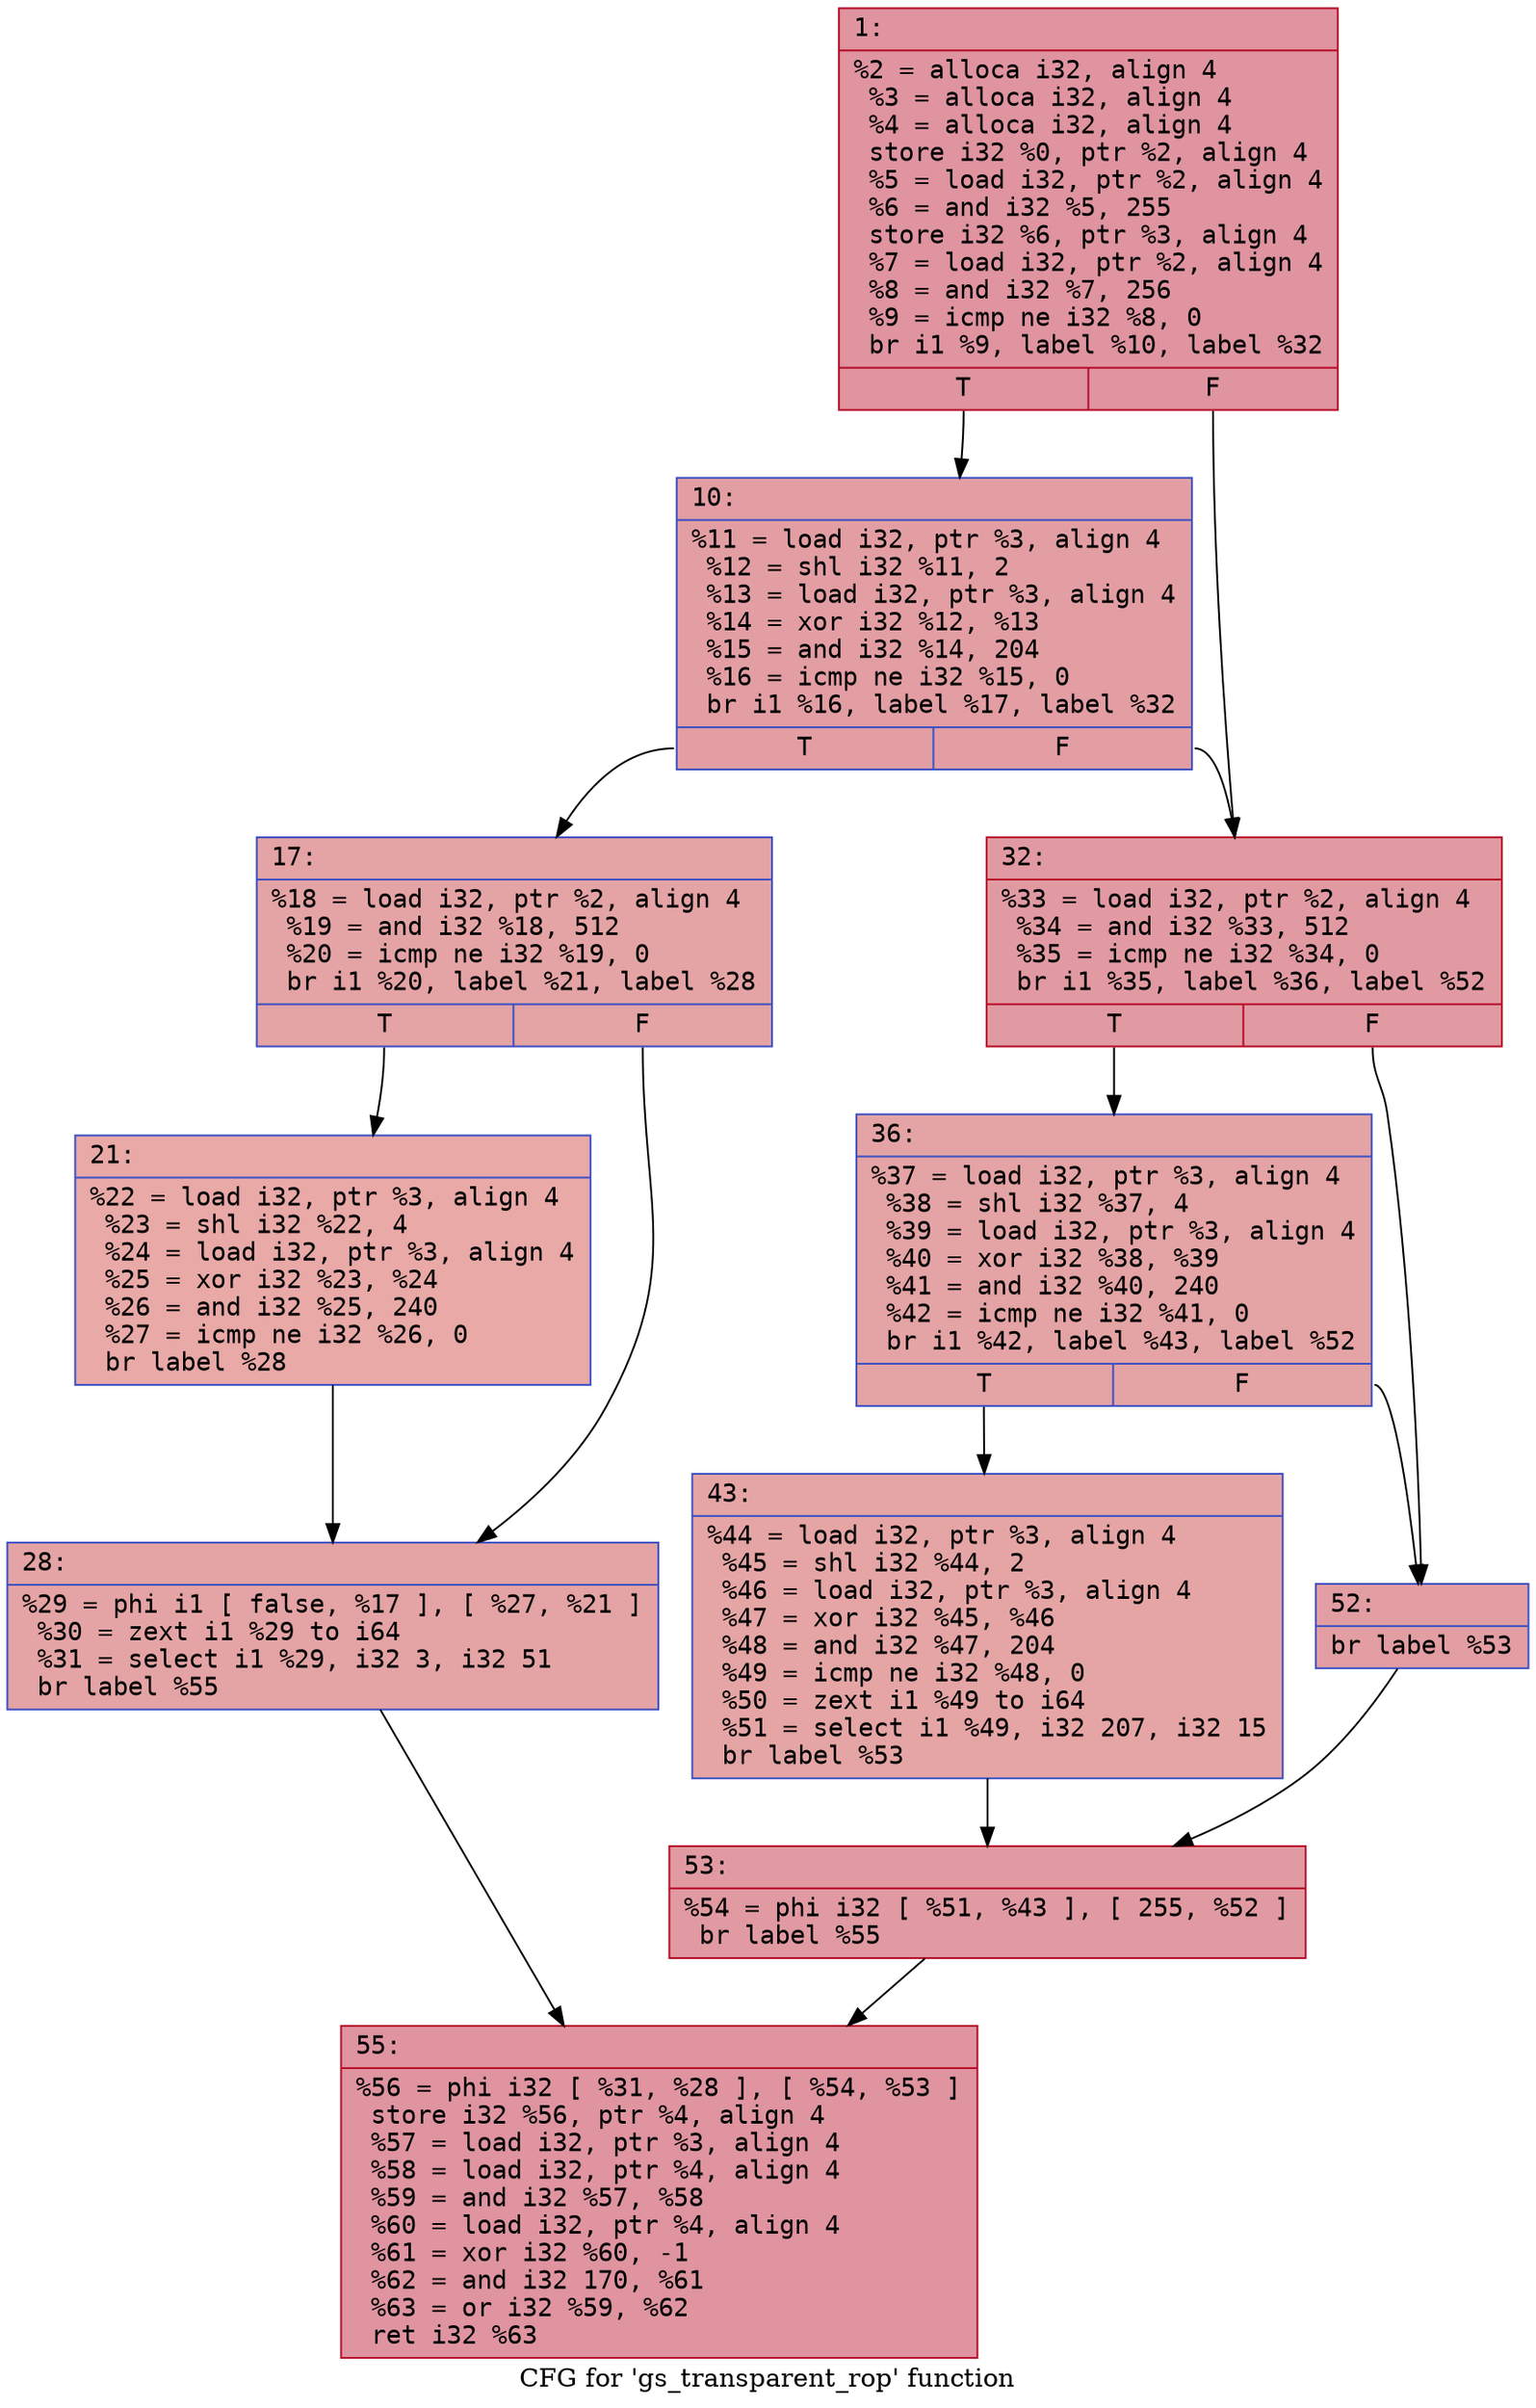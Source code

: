 digraph "CFG for 'gs_transparent_rop' function" {
	label="CFG for 'gs_transparent_rop' function";

	Node0x600001f0e170 [shape=record,color="#b70d28ff", style=filled, fillcolor="#b70d2870" fontname="Courier",label="{1:\l|  %2 = alloca i32, align 4\l  %3 = alloca i32, align 4\l  %4 = alloca i32, align 4\l  store i32 %0, ptr %2, align 4\l  %5 = load i32, ptr %2, align 4\l  %6 = and i32 %5, 255\l  store i32 %6, ptr %3, align 4\l  %7 = load i32, ptr %2, align 4\l  %8 = and i32 %7, 256\l  %9 = icmp ne i32 %8, 0\l  br i1 %9, label %10, label %32\l|{<s0>T|<s1>F}}"];
	Node0x600001f0e170:s0 -> Node0x600001f0e300[tooltip="1 -> 10\nProbability 50.00%" ];
	Node0x600001f0e170:s1 -> Node0x600001f0e440[tooltip="1 -> 32\nProbability 50.00%" ];
	Node0x600001f0e300 [shape=record,color="#3d50c3ff", style=filled, fillcolor="#be242e70" fontname="Courier",label="{10:\l|  %11 = load i32, ptr %3, align 4\l  %12 = shl i32 %11, 2\l  %13 = load i32, ptr %3, align 4\l  %14 = xor i32 %12, %13\l  %15 = and i32 %14, 204\l  %16 = icmp ne i32 %15, 0\l  br i1 %16, label %17, label %32\l|{<s0>T|<s1>F}}"];
	Node0x600001f0e300:s0 -> Node0x600001f0e350[tooltip="10 -> 17\nProbability 62.50%" ];
	Node0x600001f0e300:s1 -> Node0x600001f0e440[tooltip="10 -> 32\nProbability 37.50%" ];
	Node0x600001f0e350 [shape=record,color="#3d50c3ff", style=filled, fillcolor="#c32e3170" fontname="Courier",label="{17:\l|  %18 = load i32, ptr %2, align 4\l  %19 = and i32 %18, 512\l  %20 = icmp ne i32 %19, 0\l  br i1 %20, label %21, label %28\l|{<s0>T|<s1>F}}"];
	Node0x600001f0e350:s0 -> Node0x600001f0e3a0[tooltip="17 -> 21\nProbability 50.00%" ];
	Node0x600001f0e350:s1 -> Node0x600001f0e3f0[tooltip="17 -> 28\nProbability 50.00%" ];
	Node0x600001f0e3a0 [shape=record,color="#3d50c3ff", style=filled, fillcolor="#ca3b3770" fontname="Courier",label="{21:\l|  %22 = load i32, ptr %3, align 4\l  %23 = shl i32 %22, 4\l  %24 = load i32, ptr %3, align 4\l  %25 = xor i32 %23, %24\l  %26 = and i32 %25, 240\l  %27 = icmp ne i32 %26, 0\l  br label %28\l}"];
	Node0x600001f0e3a0 -> Node0x600001f0e3f0[tooltip="21 -> 28\nProbability 100.00%" ];
	Node0x600001f0e3f0 [shape=record,color="#3d50c3ff", style=filled, fillcolor="#c32e3170" fontname="Courier",label="{28:\l|  %29 = phi i1 [ false, %17 ], [ %27, %21 ]\l  %30 = zext i1 %29 to i64\l  %31 = select i1 %29, i32 3, i32 51\l  br label %55\l}"];
	Node0x600001f0e3f0 -> Node0x600001f0e5d0[tooltip="28 -> 55\nProbability 100.00%" ];
	Node0x600001f0e440 [shape=record,color="#b70d28ff", style=filled, fillcolor="#bb1b2c70" fontname="Courier",label="{32:\l|  %33 = load i32, ptr %2, align 4\l  %34 = and i32 %33, 512\l  %35 = icmp ne i32 %34, 0\l  br i1 %35, label %36, label %52\l|{<s0>T|<s1>F}}"];
	Node0x600001f0e440:s0 -> Node0x600001f0e490[tooltip="32 -> 36\nProbability 50.00%" ];
	Node0x600001f0e440:s1 -> Node0x600001f0e530[tooltip="32 -> 52\nProbability 50.00%" ];
	Node0x600001f0e490 [shape=record,color="#3d50c3ff", style=filled, fillcolor="#c32e3170" fontname="Courier",label="{36:\l|  %37 = load i32, ptr %3, align 4\l  %38 = shl i32 %37, 4\l  %39 = load i32, ptr %3, align 4\l  %40 = xor i32 %38, %39\l  %41 = and i32 %40, 240\l  %42 = icmp ne i32 %41, 0\l  br i1 %42, label %43, label %52\l|{<s0>T|<s1>F}}"];
	Node0x600001f0e490:s0 -> Node0x600001f0e4e0[tooltip="36 -> 43\nProbability 62.50%" ];
	Node0x600001f0e490:s1 -> Node0x600001f0e530[tooltip="36 -> 52\nProbability 37.50%" ];
	Node0x600001f0e4e0 [shape=record,color="#3d50c3ff", style=filled, fillcolor="#c5333470" fontname="Courier",label="{43:\l|  %44 = load i32, ptr %3, align 4\l  %45 = shl i32 %44, 2\l  %46 = load i32, ptr %3, align 4\l  %47 = xor i32 %45, %46\l  %48 = and i32 %47, 204\l  %49 = icmp ne i32 %48, 0\l  %50 = zext i1 %49 to i64\l  %51 = select i1 %49, i32 207, i32 15\l  br label %53\l}"];
	Node0x600001f0e4e0 -> Node0x600001f0e580[tooltip="43 -> 53\nProbability 100.00%" ];
	Node0x600001f0e530 [shape=record,color="#3d50c3ff", style=filled, fillcolor="#be242e70" fontname="Courier",label="{52:\l|  br label %53\l}"];
	Node0x600001f0e530 -> Node0x600001f0e580[tooltip="52 -> 53\nProbability 100.00%" ];
	Node0x600001f0e580 [shape=record,color="#b70d28ff", style=filled, fillcolor="#bb1b2c70" fontname="Courier",label="{53:\l|  %54 = phi i32 [ %51, %43 ], [ 255, %52 ]\l  br label %55\l}"];
	Node0x600001f0e580 -> Node0x600001f0e5d0[tooltip="53 -> 55\nProbability 100.00%" ];
	Node0x600001f0e5d0 [shape=record,color="#b70d28ff", style=filled, fillcolor="#b70d2870" fontname="Courier",label="{55:\l|  %56 = phi i32 [ %31, %28 ], [ %54, %53 ]\l  store i32 %56, ptr %4, align 4\l  %57 = load i32, ptr %3, align 4\l  %58 = load i32, ptr %4, align 4\l  %59 = and i32 %57, %58\l  %60 = load i32, ptr %4, align 4\l  %61 = xor i32 %60, -1\l  %62 = and i32 170, %61\l  %63 = or i32 %59, %62\l  ret i32 %63\l}"];
}
